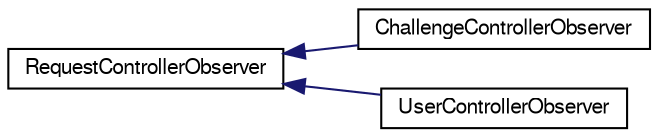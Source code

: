digraph G
{
  edge [fontname="FreeSans",fontsize="10",labelfontname="FreeSans",labelfontsize="10"];
  node [fontname="FreeSans",fontsize="10",shape=record];
  rankdir=LR;
  Node1 [label="RequestControllerObserver",height=0.2,width=0.4,color="black", fillcolor="white", style="filled",URL="$d2/d59/interfacecom_1_1scoreloop_1_1client_1_1android_1_1core_1_1controller_1_1_request_controller_observer.html"];
  Node1 -> Node2 [dir=back,color="midnightblue",fontsize="10",style="solid",fontname="FreeSans"];
  Node2 [label="ChallengeControllerObserver",height=0.2,width=0.4,color="black", fillcolor="white", style="filled",URL="$dc/d38/interfacecom_1_1scoreloop_1_1client_1_1android_1_1core_1_1controller_1_1_challenge_controller_observer.html"];
  Node1 -> Node3 [dir=back,color="midnightblue",fontsize="10",style="solid",fontname="FreeSans"];
  Node3 [label="UserControllerObserver",height=0.2,width=0.4,color="black", fillcolor="white", style="filled",URL="$d7/dd0/interfacecom_1_1scoreloop_1_1client_1_1android_1_1core_1_1controller_1_1_user_controller_observer.html"];
}
